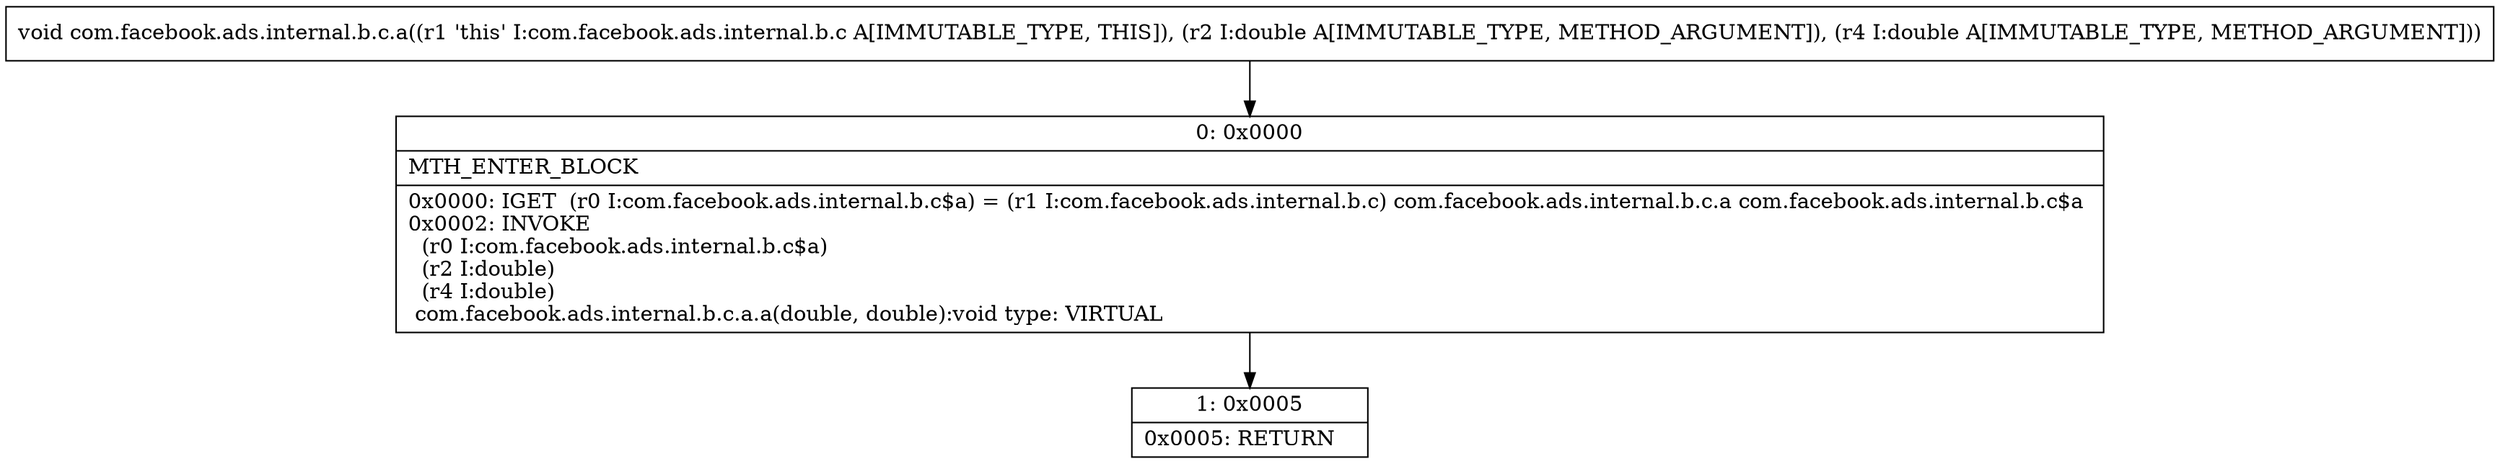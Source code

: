 digraph "CFG forcom.facebook.ads.internal.b.c.a(DD)V" {
Node_0 [shape=record,label="{0\:\ 0x0000|MTH_ENTER_BLOCK\l|0x0000: IGET  (r0 I:com.facebook.ads.internal.b.c$a) = (r1 I:com.facebook.ads.internal.b.c) com.facebook.ads.internal.b.c.a com.facebook.ads.internal.b.c$a \l0x0002: INVOKE  \l  (r0 I:com.facebook.ads.internal.b.c$a)\l  (r2 I:double)\l  (r4 I:double)\l com.facebook.ads.internal.b.c.a.a(double, double):void type: VIRTUAL \l}"];
Node_1 [shape=record,label="{1\:\ 0x0005|0x0005: RETURN   \l}"];
MethodNode[shape=record,label="{void com.facebook.ads.internal.b.c.a((r1 'this' I:com.facebook.ads.internal.b.c A[IMMUTABLE_TYPE, THIS]), (r2 I:double A[IMMUTABLE_TYPE, METHOD_ARGUMENT]), (r4 I:double A[IMMUTABLE_TYPE, METHOD_ARGUMENT])) }"];
MethodNode -> Node_0;
Node_0 -> Node_1;
}

